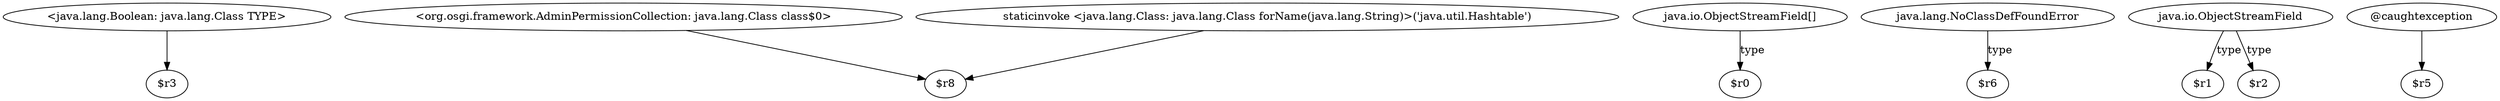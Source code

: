 digraph g {
0[label="<java.lang.Boolean: java.lang.Class TYPE>"]
1[label="$r3"]
0->1[label=""]
2[label="<org.osgi.framework.AdminPermissionCollection: java.lang.Class class$0>"]
3[label="$r8"]
2->3[label=""]
4[label="java.io.ObjectStreamField[]"]
5[label="$r0"]
4->5[label="type"]
6[label="java.lang.NoClassDefFoundError"]
7[label="$r6"]
6->7[label="type"]
8[label="java.io.ObjectStreamField"]
9[label="$r1"]
8->9[label="type"]
10[label="staticinvoke <java.lang.Class: java.lang.Class forName(java.lang.String)>('java.util.Hashtable')"]
10->3[label=""]
11[label="$r2"]
8->11[label="type"]
12[label="@caughtexception"]
13[label="$r5"]
12->13[label=""]
}
